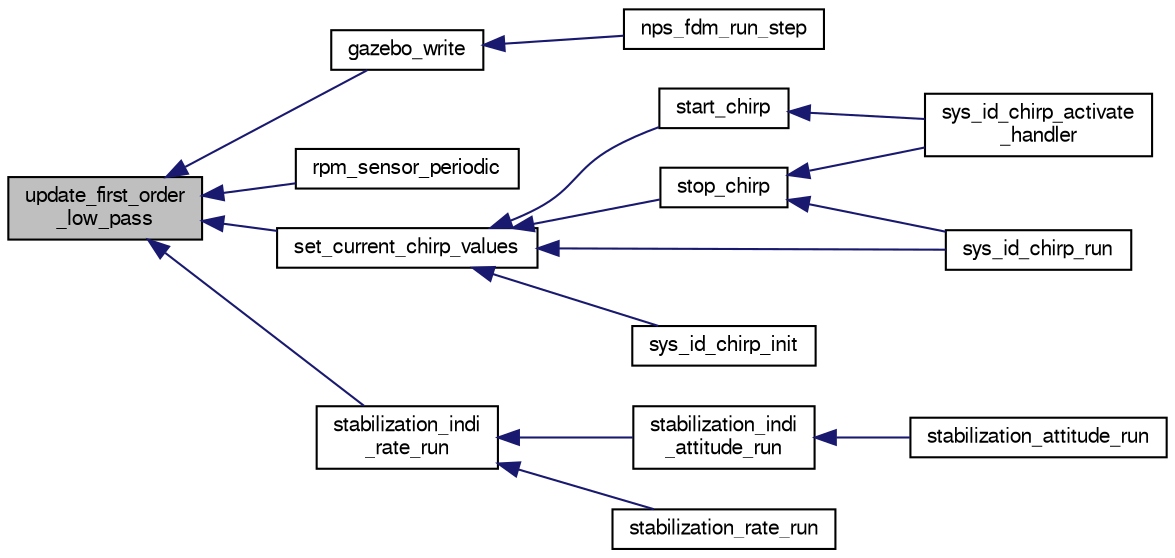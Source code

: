 digraph "update_first_order_low_pass"
{
  edge [fontname="FreeSans",fontsize="10",labelfontname="FreeSans",labelfontsize="10"];
  node [fontname="FreeSans",fontsize="10",shape=record];
  rankdir="LR";
  Node1 [label="update_first_order\l_low_pass",height=0.2,width=0.4,color="black", fillcolor="grey75", style="filled", fontcolor="black"];
  Node1 -> Node2 [dir="back",color="midnightblue",fontsize="10",style="solid",fontname="FreeSans"];
  Node2 [label="gazebo_write",height=0.2,width=0.4,color="black", fillcolor="white", style="filled",URL="$nps__fdm__gazebo_8cpp.html#a3abe86a7add17ad03ccc3e2e84f8cfbe",tooltip="Write actuator commands to Gazebo. "];
  Node2 -> Node3 [dir="back",color="midnightblue",fontsize="10",style="solid",fontname="FreeSans"];
  Node3 [label="nps_fdm_run_step",height=0.2,width=0.4,color="black", fillcolor="white", style="filled",URL="$nps__fdm__gazebo_8cpp.html#a24746b271a6ab9bdeb9bca0b29be61bf",tooltip="Update the simulation state. "];
  Node1 -> Node4 [dir="back",color="midnightblue",fontsize="10",style="solid",fontname="FreeSans"];
  Node4 [label="rpm_sensor_periodic",height=0.2,width=0.4,color="black", fillcolor="white", style="filled",URL="$rpm__sensor_8h.html#a5550963597a0a9158031c44bbf5ecaf2"];
  Node1 -> Node5 [dir="back",color="midnightblue",fontsize="10",style="solid",fontname="FreeSans"];
  Node5 [label="set_current_chirp_values",height=0.2,width=0.4,color="black", fillcolor="white", style="filled",URL="$sys__id__chirp_8c.html#ab58514cddee23e1a72d465763b68f90f"];
  Node5 -> Node6 [dir="back",color="midnightblue",fontsize="10",style="solid",fontname="FreeSans"];
  Node6 [label="start_chirp",height=0.2,width=0.4,color="black", fillcolor="white", style="filled",URL="$sys__id__chirp_8c.html#adcb98efd2f03586518ffbb29f2d24100"];
  Node6 -> Node7 [dir="back",color="midnightblue",fontsize="10",style="solid",fontname="FreeSans"];
  Node7 [label="sys_id_chirp_activate\l_handler",height=0.2,width=0.4,color="black", fillcolor="white", style="filled",URL="$sys__id__chirp_8h.html#a5231f5464d0fb971765403cf0660e84b"];
  Node5 -> Node8 [dir="back",color="midnightblue",fontsize="10",style="solid",fontname="FreeSans"];
  Node8 [label="stop_chirp",height=0.2,width=0.4,color="black", fillcolor="white", style="filled",URL="$sys__id__chirp_8c.html#a97959e77b226051e613b196f0cf9f7e7"];
  Node8 -> Node7 [dir="back",color="midnightblue",fontsize="10",style="solid",fontname="FreeSans"];
  Node8 -> Node9 [dir="back",color="midnightblue",fontsize="10",style="solid",fontname="FreeSans"];
  Node9 [label="sys_id_chirp_run",height=0.2,width=0.4,color="black", fillcolor="white", style="filled",URL="$sys__id__chirp_8h.html#a7a6c12c89f553927efebc882475406ac"];
  Node5 -> Node10 [dir="back",color="midnightblue",fontsize="10",style="solid",fontname="FreeSans"];
  Node10 [label="sys_id_chirp_init",height=0.2,width=0.4,color="black", fillcolor="white", style="filled",URL="$sys__id__chirp_8h.html#aecab88b97c35be3430f78b20150b0733"];
  Node5 -> Node9 [dir="back",color="midnightblue",fontsize="10",style="solid",fontname="FreeSans"];
  Node1 -> Node11 [dir="back",color="midnightblue",fontsize="10",style="solid",fontname="FreeSans"];
  Node11 [label="stabilization_indi\l_rate_run",height=0.2,width=0.4,color="black", fillcolor="white", style="filled",URL="$stabilization__indi__simple_8h.html#abb616d415224721c6dbb6cc648b696c2",tooltip="Does the INDI calculations. "];
  Node11 -> Node12 [dir="back",color="midnightblue",fontsize="10",style="solid",fontname="FreeSans"];
  Node12 [label="stabilization_indi\l_attitude_run",height=0.2,width=0.4,color="black", fillcolor="white", style="filled",URL="$stabilization__indi__simple_8h.html#a32497fd2d2c56c87a83bddb1f7b62fa8",tooltip="runs stabilization indi "];
  Node12 -> Node13 [dir="back",color="midnightblue",fontsize="10",style="solid",fontname="FreeSans"];
  Node13 [label="stabilization_attitude_run",height=0.2,width=0.4,color="black", fillcolor="white", style="filled",URL="$stabilization__attitude__quat__indi_8c.html#add1138c9aae1adaafdb42ddf2f0c039a"];
  Node11 -> Node14 [dir="back",color="midnightblue",fontsize="10",style="solid",fontname="FreeSans"];
  Node14 [label="stabilization_rate_run",height=0.2,width=0.4,color="black", fillcolor="white", style="filled",URL="$stabilization__rate__indi_8c.html#acfa2e0820b52aea2dce670dd9295b540",tooltip="Run indi rate interface from the \"stabilization_rate_run\" function. "];
}
